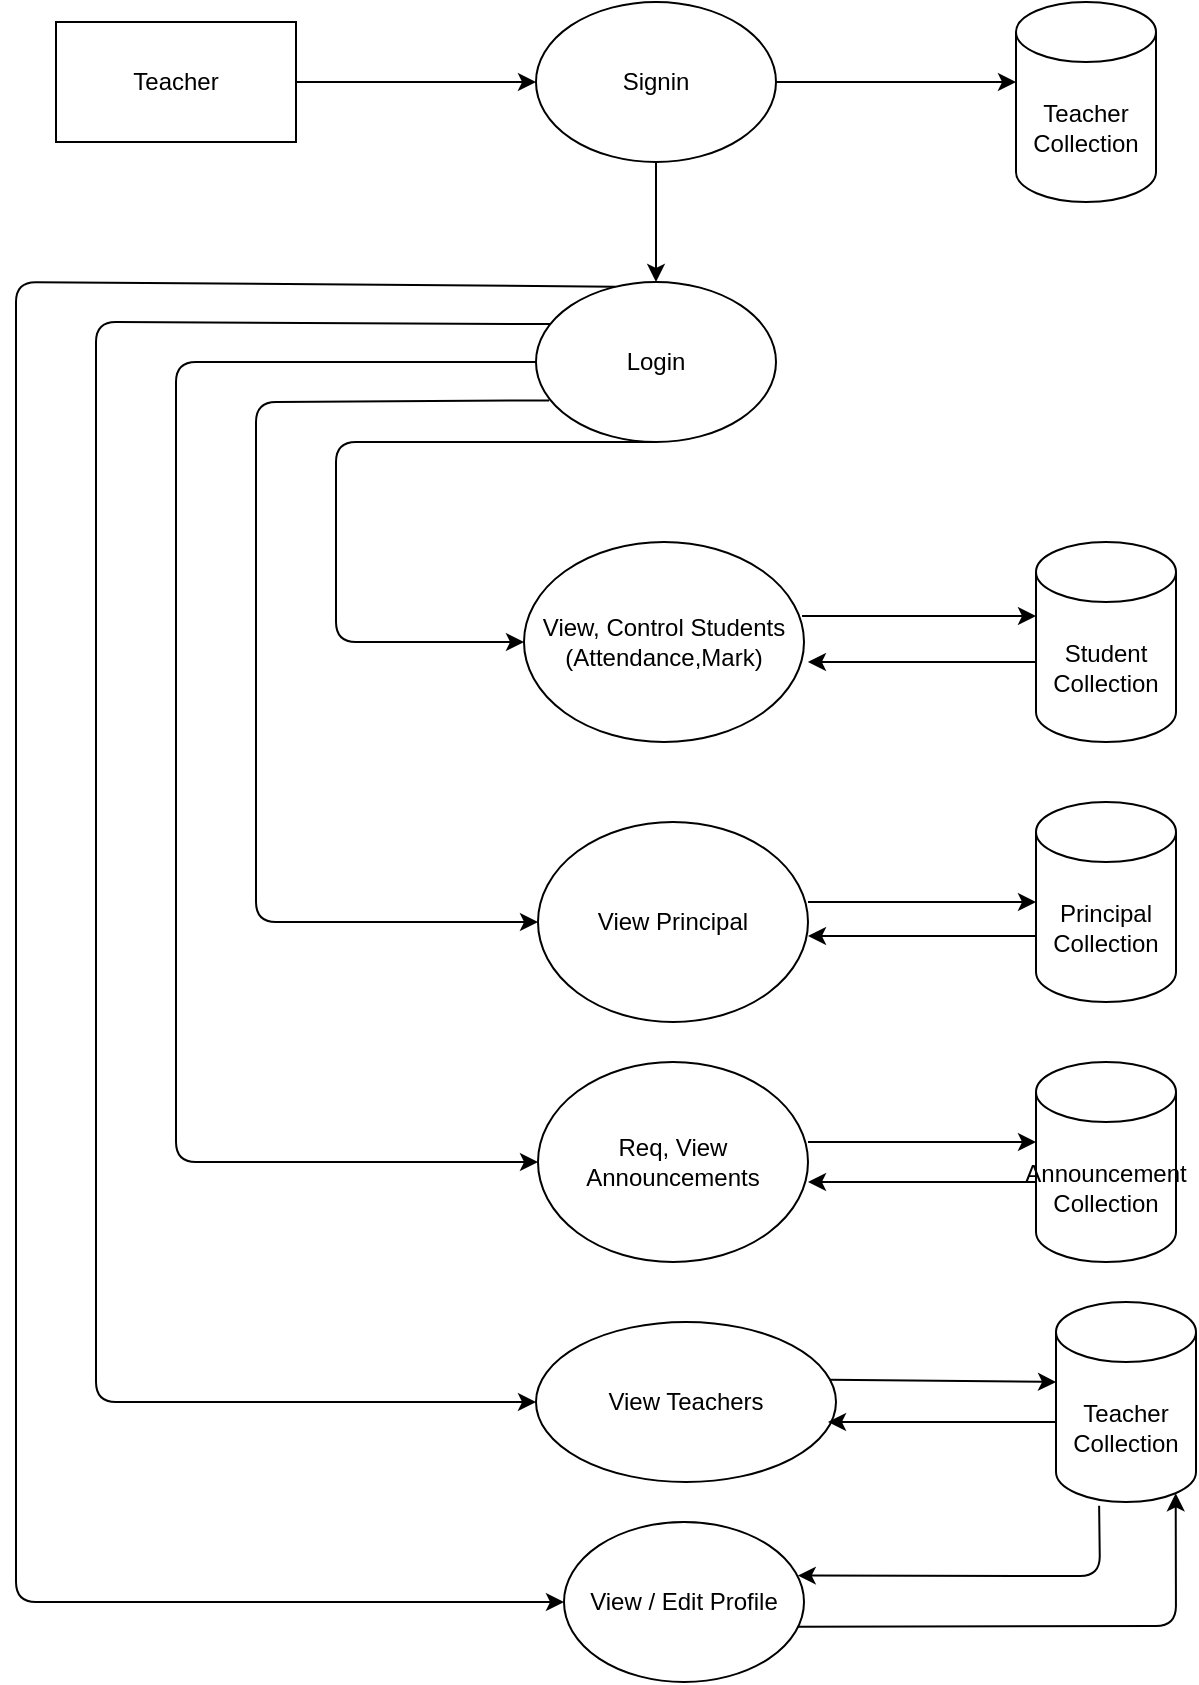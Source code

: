 <mxfile>
    <diagram id="_wgTXCCWW30Mr1kDmFAN" name="Page-1">
        <mxGraphModel dx="1173" dy="873" grid="1" gridSize="10" guides="1" tooltips="1" connect="1" arrows="1" fold="1" page="1" pageScale="1" pageWidth="850" pageHeight="1100" math="0" shadow="0">
            <root>
                <mxCell id="0"/>
                <mxCell id="1" parent="0"/>
                <mxCell id="27" style="edgeStyle=none;html=1;entryX=0;entryY=0.5;entryDx=0;entryDy=0;" parent="1" source="2" target="26" edge="1">
                    <mxGeometry relative="1" as="geometry"/>
                </mxCell>
                <mxCell id="2" value="Teacher" style="rounded=0;whiteSpace=wrap;html=1;" parent="1" vertex="1">
                    <mxGeometry x="120" y="170" width="120" height="60" as="geometry"/>
                </mxCell>
                <mxCell id="9" style="edgeStyle=none;html=1;entryX=0;entryY=0.5;entryDx=0;entryDy=0;exitX=0.5;exitY=1;exitDx=0;exitDy=0;" parent="1" source="3" target="5" edge="1">
                    <mxGeometry relative="1" as="geometry">
                        <mxPoint x="270" y="340" as="targetPoint"/>
                        <Array as="points">
                            <mxPoint x="260" y="380"/>
                            <mxPoint x="260" y="480"/>
                        </Array>
                    </mxGeometry>
                </mxCell>
                <mxCell id="14" style="edgeStyle=none;html=1;entryX=0;entryY=0.5;entryDx=0;entryDy=0;exitX=0.055;exitY=0.74;exitDx=0;exitDy=0;exitPerimeter=0;" parent="1" source="3" target="13" edge="1">
                    <mxGeometry relative="1" as="geometry">
                        <Array as="points">
                            <mxPoint x="220" y="360"/>
                            <mxPoint x="220" y="620"/>
                        </Array>
                    </mxGeometry>
                </mxCell>
                <mxCell id="22" style="edgeStyle=none;html=1;entryX=0;entryY=0.5;entryDx=0;entryDy=0;" parent="1" source="3" target="21" edge="1">
                    <mxGeometry relative="1" as="geometry">
                        <Array as="points">
                            <mxPoint x="180" y="340"/>
                            <mxPoint x="180" y="740"/>
                        </Array>
                    </mxGeometry>
                </mxCell>
                <mxCell id="32" style="edgeStyle=none;html=1;entryX=0;entryY=0.5;entryDx=0;entryDy=0;exitX=0.058;exitY=0.263;exitDx=0;exitDy=0;exitPerimeter=0;" parent="1" source="3" target="31" edge="1">
                    <mxGeometry relative="1" as="geometry">
                        <Array as="points">
                            <mxPoint x="140" y="320"/>
                            <mxPoint x="140" y="860"/>
                        </Array>
                    </mxGeometry>
                </mxCell>
                <mxCell id="38" style="edgeStyle=none;html=1;entryX=0;entryY=0.5;entryDx=0;entryDy=0;exitX=0.331;exitY=0.029;exitDx=0;exitDy=0;exitPerimeter=0;" parent="1" source="3" target="37" edge="1">
                    <mxGeometry relative="1" as="geometry">
                        <Array as="points">
                            <mxPoint x="100" y="300"/>
                            <mxPoint x="100" y="960"/>
                        </Array>
                    </mxGeometry>
                </mxCell>
                <mxCell id="3" value="Login" style="ellipse;whiteSpace=wrap;html=1;" parent="1" vertex="1">
                    <mxGeometry x="360" y="300" width="120" height="80" as="geometry"/>
                </mxCell>
                <mxCell id="17" style="edgeStyle=none;html=1;exitX=0.993;exitY=0.37;exitDx=0;exitDy=0;exitPerimeter=0;" parent="1" source="5" edge="1">
                    <mxGeometry relative="1" as="geometry">
                        <mxPoint x="610" y="467" as="targetPoint"/>
                    </mxGeometry>
                </mxCell>
                <mxCell id="5" value="View, Control Students&lt;br&gt;(Attendance,Mark)" style="ellipse;whiteSpace=wrap;html=1;" parent="1" vertex="1">
                    <mxGeometry x="354" y="430" width="140" height="100" as="geometry"/>
                </mxCell>
                <mxCell id="18" style="edgeStyle=none;html=1;entryX=1.014;entryY=0.6;entryDx=0;entryDy=0;entryPerimeter=0;startArrow=none;" parent="1" target="5" edge="1">
                    <mxGeometry relative="1" as="geometry">
                        <mxPoint x="610" y="490" as="sourcePoint"/>
                    </mxGeometry>
                </mxCell>
                <mxCell id="16" style="edgeStyle=none;html=1;entryX=0;entryY=0.5;entryDx=0;entryDy=0;" parent="1" edge="1">
                    <mxGeometry relative="1" as="geometry">
                        <mxPoint x="496" y="610" as="sourcePoint"/>
                        <mxPoint x="610" y="610" as="targetPoint"/>
                    </mxGeometry>
                </mxCell>
                <mxCell id="13" value="View Principal" style="ellipse;whiteSpace=wrap;html=1;" parent="1" vertex="1">
                    <mxGeometry x="361" y="570" width="135" height="100" as="geometry"/>
                </mxCell>
                <mxCell id="19" style="edgeStyle=none;html=1;" parent="1" edge="1">
                    <mxGeometry relative="1" as="geometry">
                        <mxPoint x="610" y="627" as="sourcePoint"/>
                        <mxPoint x="496" y="627" as="targetPoint"/>
                    </mxGeometry>
                </mxCell>
                <mxCell id="24" style="edgeStyle=none;html=1;entryX=0;entryY=0.5;entryDx=0;entryDy=0;" parent="1" edge="1">
                    <mxGeometry relative="1" as="geometry">
                        <mxPoint x="496" y="730" as="sourcePoint"/>
                        <mxPoint x="610" y="730" as="targetPoint"/>
                    </mxGeometry>
                </mxCell>
                <mxCell id="21" value="Req, View Announcements" style="ellipse;whiteSpace=wrap;html=1;" parent="1" vertex="1">
                    <mxGeometry x="361" y="690" width="135" height="100" as="geometry"/>
                </mxCell>
                <mxCell id="25" style="edgeStyle=none;html=1;" parent="1" edge="1">
                    <mxGeometry relative="1" as="geometry">
                        <mxPoint x="610" y="750" as="sourcePoint"/>
                        <mxPoint x="496" y="750" as="targetPoint"/>
                    </mxGeometry>
                </mxCell>
                <mxCell id="28" style="edgeStyle=none;html=1;entryX=0.5;entryY=0;entryDx=0;entryDy=0;" parent="1" source="26" target="3" edge="1">
                    <mxGeometry relative="1" as="geometry"/>
                </mxCell>
                <mxCell id="30" style="edgeStyle=none;html=1;" parent="1" source="26" edge="1">
                    <mxGeometry relative="1" as="geometry">
                        <mxPoint x="600" y="200" as="targetPoint"/>
                    </mxGeometry>
                </mxCell>
                <mxCell id="26" value="Signin" style="ellipse;whiteSpace=wrap;html=1;" parent="1" vertex="1">
                    <mxGeometry x="360" y="160" width="120" height="80" as="geometry"/>
                </mxCell>
                <mxCell id="31" value="View Teachers" style="ellipse;whiteSpace=wrap;html=1;" parent="1" vertex="1">
                    <mxGeometry x="360" y="820" width="150" height="80" as="geometry"/>
                </mxCell>
                <mxCell id="39" style="edgeStyle=none;html=1;entryX=0.974;entryY=0.335;entryDx=0;entryDy=0;entryPerimeter=0;exitX=0.308;exitY=1.019;exitDx=0;exitDy=0;exitPerimeter=0;" parent="1" target="37" edge="1" source="46">
                    <mxGeometry relative="1" as="geometry">
                        <mxPoint x="640" y="920" as="sourcePoint"/>
                        <Array as="points">
                            <mxPoint x="642" y="947"/>
                        </Array>
                    </mxGeometry>
                </mxCell>
                <mxCell id="35" style="edgeStyle=none;html=1;" parent="1" edge="1">
                    <mxGeometry relative="1" as="geometry">
                        <mxPoint x="620" y="870" as="sourcePoint"/>
                        <mxPoint x="506" y="870" as="targetPoint"/>
                    </mxGeometry>
                </mxCell>
                <mxCell id="36" style="edgeStyle=none;html=1;entryX=0;entryY=0.5;entryDx=0;entryDy=0;exitX=0.979;exitY=0.361;exitDx=0;exitDy=0;exitPerimeter=0;" parent="1" source="31" edge="1">
                    <mxGeometry relative="1" as="geometry">
                        <mxPoint x="510" y="850" as="sourcePoint"/>
                        <mxPoint x="620" y="850" as="targetPoint"/>
                    </mxGeometry>
                </mxCell>
                <mxCell id="40" style="edgeStyle=none;html=1;entryX=0.855;entryY=1;entryDx=0;entryDy=-4.35;entryPerimeter=0;exitX=0.974;exitY=0.654;exitDx=0;exitDy=0;exitPerimeter=0;" parent="1" source="37" target="46" edge="1">
                    <mxGeometry relative="1" as="geometry">
                        <Array as="points">
                            <mxPoint x="680" y="972"/>
                        </Array>
                        <mxPoint x="698.72" y="891.2" as="targetPoint"/>
                    </mxGeometry>
                </mxCell>
                <mxCell id="37" value="View / Edit Profile" style="ellipse;whiteSpace=wrap;html=1;" parent="1" vertex="1">
                    <mxGeometry x="374" y="920" width="120" height="80" as="geometry"/>
                </mxCell>
                <mxCell id="41" value="Teacher Collection" style="shape=cylinder3;whiteSpace=wrap;html=1;boundedLbl=1;backgroundOutline=1;size=15;" vertex="1" parent="1">
                    <mxGeometry x="600" y="160" width="70" height="100" as="geometry"/>
                </mxCell>
                <mxCell id="42" value="Student Collection" style="shape=cylinder3;whiteSpace=wrap;html=1;boundedLbl=1;backgroundOutline=1;size=15;" vertex="1" parent="1">
                    <mxGeometry x="610" y="430" width="70" height="100" as="geometry"/>
                </mxCell>
                <mxCell id="44" value="Principal Collection" style="shape=cylinder3;whiteSpace=wrap;html=1;boundedLbl=1;backgroundOutline=1;size=15;" vertex="1" parent="1">
                    <mxGeometry x="610" y="560" width="70" height="100" as="geometry"/>
                </mxCell>
                <mxCell id="45" value="Announcement Collection" style="shape=cylinder3;whiteSpace=wrap;html=1;boundedLbl=1;backgroundOutline=1;size=15;" vertex="1" parent="1">
                    <mxGeometry x="610" y="690" width="70" height="100" as="geometry"/>
                </mxCell>
                <mxCell id="46" value="Teacher Collection" style="shape=cylinder3;whiteSpace=wrap;html=1;boundedLbl=1;backgroundOutline=1;size=15;" vertex="1" parent="1">
                    <mxGeometry x="620" y="810" width="70" height="100" as="geometry"/>
                </mxCell>
            </root>
        </mxGraphModel>
    </diagram>
</mxfile>